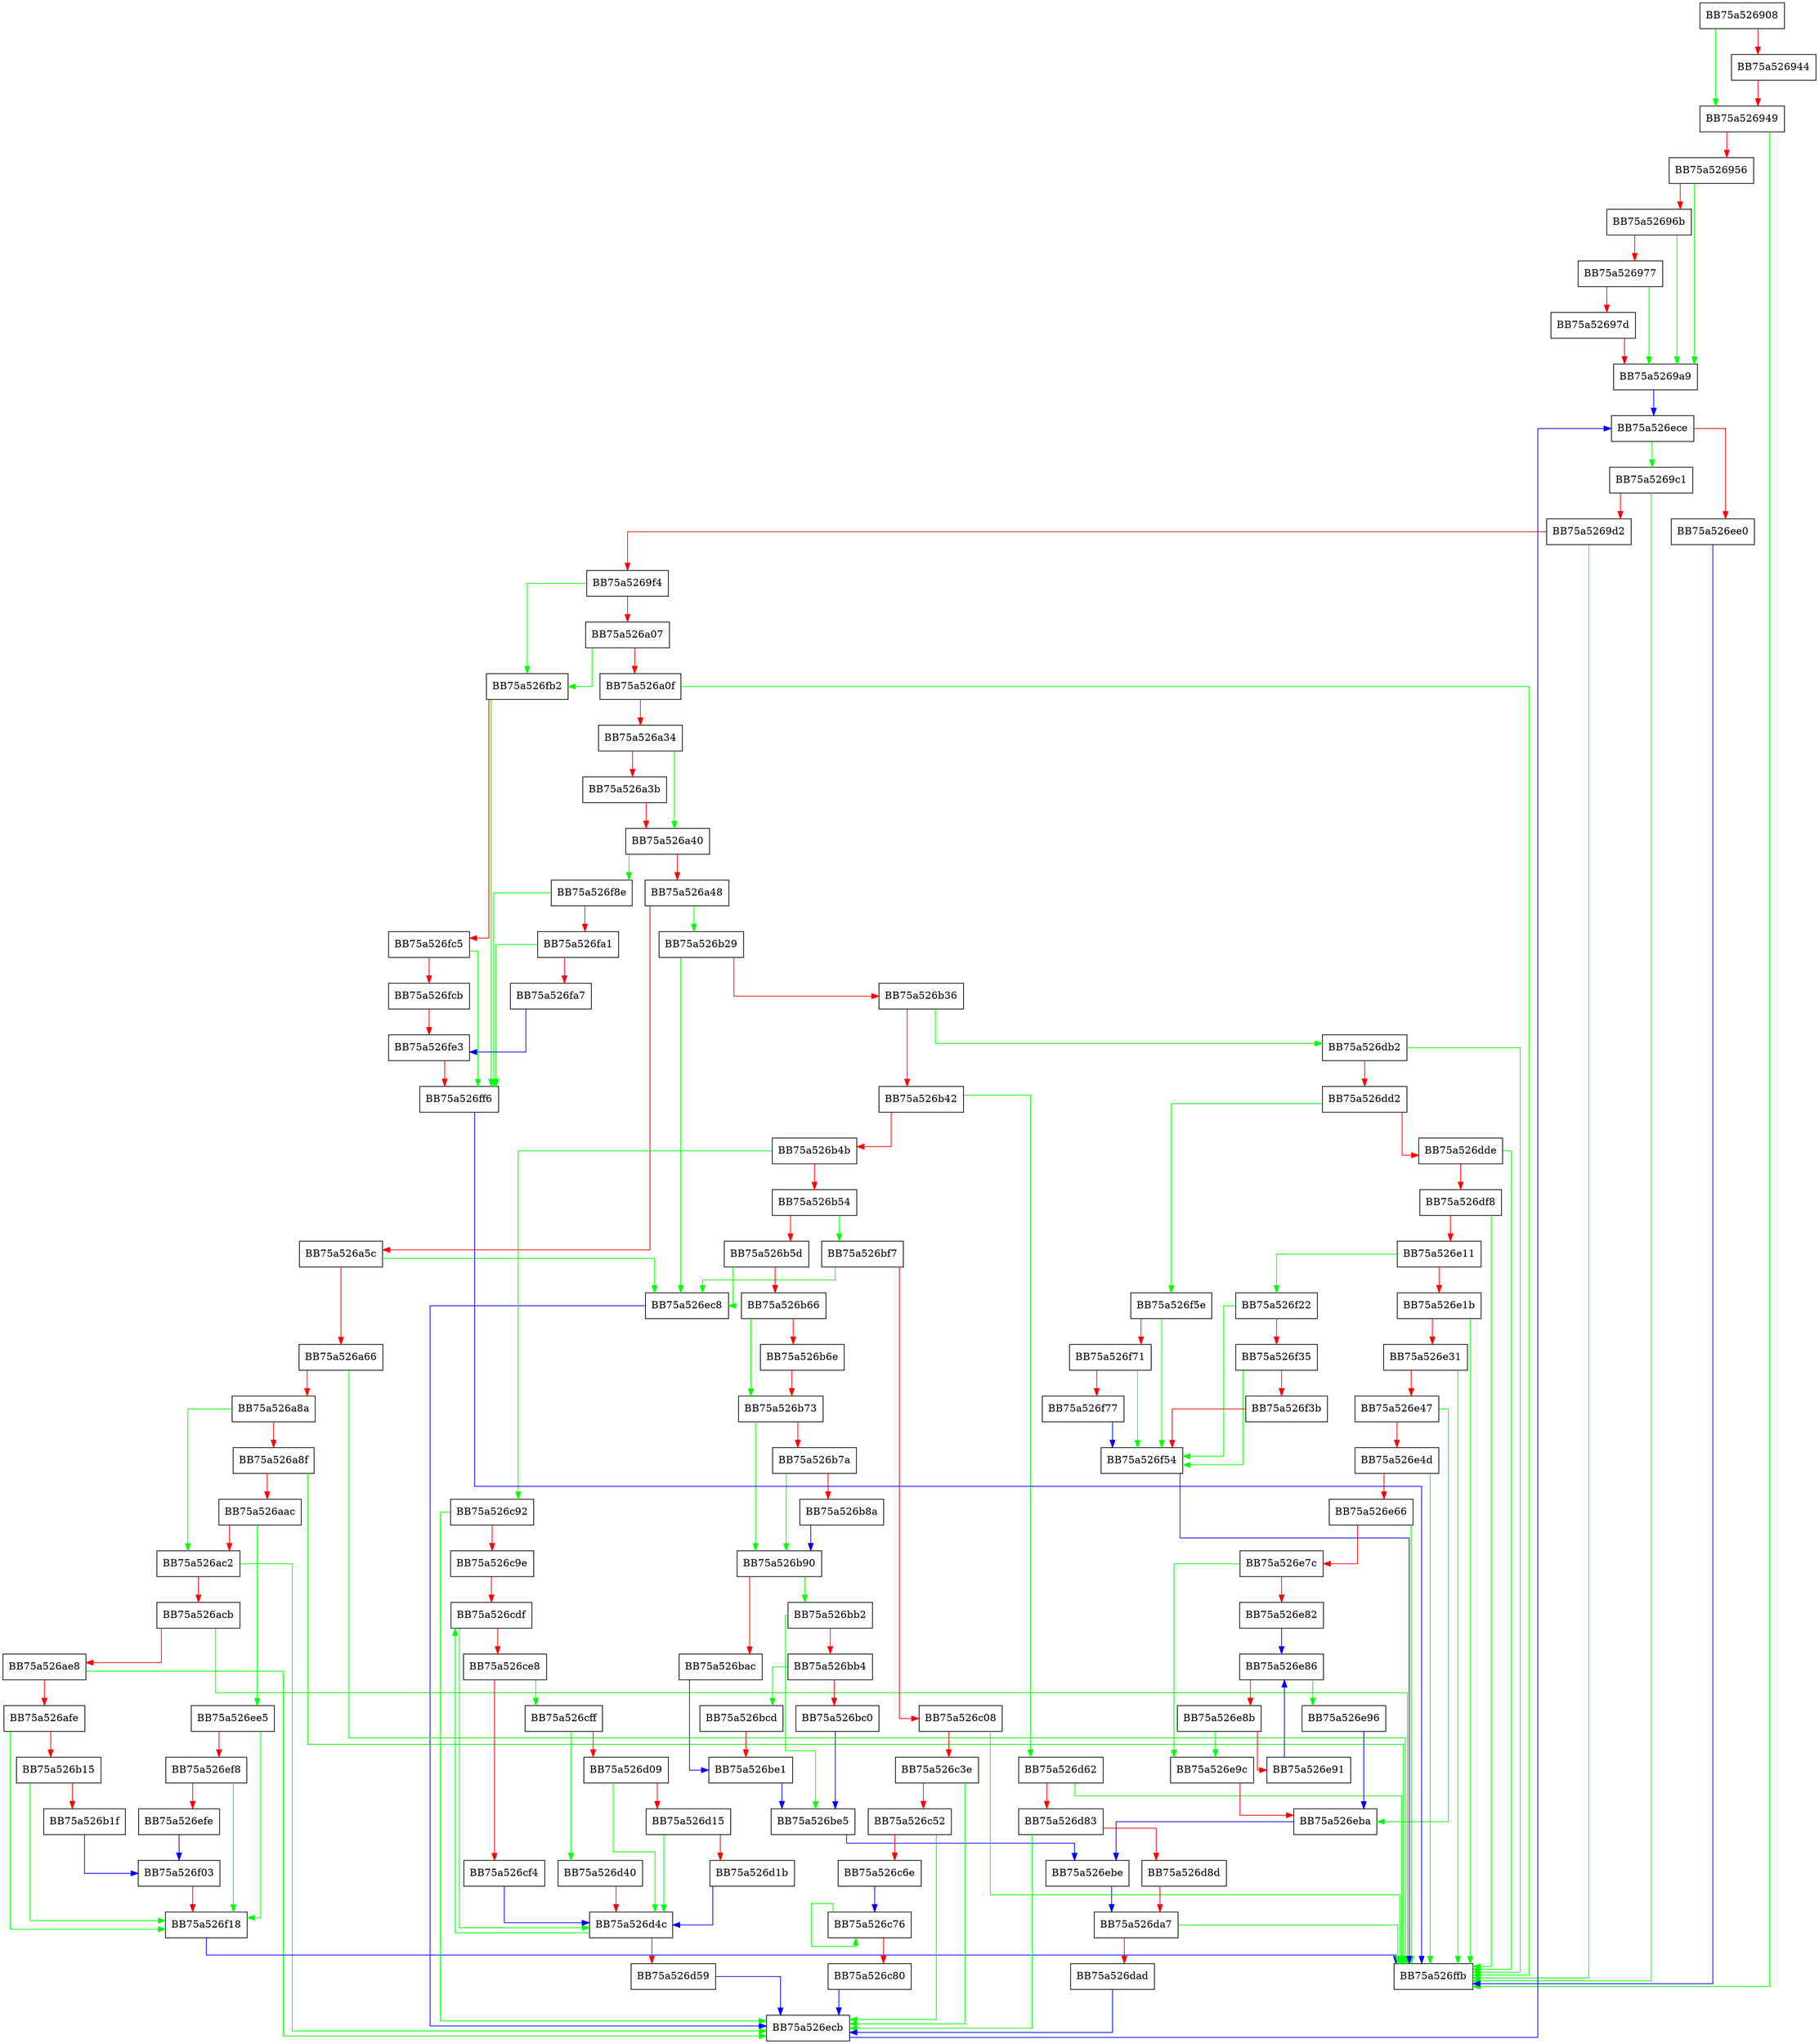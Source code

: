 digraph ProcessExtra {
  node [shape="box"];
  graph [splines=ortho];
  BB75a526908 -> BB75a526949 [color="green"];
  BB75a526908 -> BB75a526944 [color="red"];
  BB75a526944 -> BB75a526949 [color="red"];
  BB75a526949 -> BB75a526ffb [color="green"];
  BB75a526949 -> BB75a526956 [color="red"];
  BB75a526956 -> BB75a5269a9 [color="green"];
  BB75a526956 -> BB75a52696b [color="red"];
  BB75a52696b -> BB75a5269a9 [color="green"];
  BB75a52696b -> BB75a526977 [color="red"];
  BB75a526977 -> BB75a5269a9 [color="green"];
  BB75a526977 -> BB75a52697d [color="red"];
  BB75a52697d -> BB75a5269a9 [color="red"];
  BB75a5269a9 -> BB75a526ece [color="blue"];
  BB75a5269c1 -> BB75a526ffb [color="green"];
  BB75a5269c1 -> BB75a5269d2 [color="red"];
  BB75a5269d2 -> BB75a526ffb [color="green"];
  BB75a5269d2 -> BB75a5269f4 [color="red"];
  BB75a5269f4 -> BB75a526fb2 [color="green"];
  BB75a5269f4 -> BB75a526a07 [color="red"];
  BB75a526a07 -> BB75a526fb2 [color="green"];
  BB75a526a07 -> BB75a526a0f [color="red"];
  BB75a526a0f -> BB75a526ffb [color="green"];
  BB75a526a0f -> BB75a526a34 [color="red"];
  BB75a526a34 -> BB75a526a40 [color="green"];
  BB75a526a34 -> BB75a526a3b [color="red"];
  BB75a526a3b -> BB75a526a40 [color="red"];
  BB75a526a40 -> BB75a526f8e [color="green"];
  BB75a526a40 -> BB75a526a48 [color="red"];
  BB75a526a48 -> BB75a526b29 [color="green"];
  BB75a526a48 -> BB75a526a5c [color="red"];
  BB75a526a5c -> BB75a526ec8 [color="green"];
  BB75a526a5c -> BB75a526a66 [color="red"];
  BB75a526a66 -> BB75a526ffb [color="green"];
  BB75a526a66 -> BB75a526a8a [color="red"];
  BB75a526a8a -> BB75a526ac2 [color="green"];
  BB75a526a8a -> BB75a526a8f [color="red"];
  BB75a526a8f -> BB75a526ffb [color="green"];
  BB75a526a8f -> BB75a526aac [color="red"];
  BB75a526aac -> BB75a526ee5 [color="green"];
  BB75a526aac -> BB75a526ac2 [color="red"];
  BB75a526ac2 -> BB75a526ecb [color="green"];
  BB75a526ac2 -> BB75a526acb [color="red"];
  BB75a526acb -> BB75a526ffb [color="green"];
  BB75a526acb -> BB75a526ae8 [color="red"];
  BB75a526ae8 -> BB75a526ecb [color="green"];
  BB75a526ae8 -> BB75a526afe [color="red"];
  BB75a526afe -> BB75a526f18 [color="green"];
  BB75a526afe -> BB75a526b15 [color="red"];
  BB75a526b15 -> BB75a526f18 [color="green"];
  BB75a526b15 -> BB75a526b1f [color="red"];
  BB75a526b1f -> BB75a526f03 [color="blue"];
  BB75a526b29 -> BB75a526ec8 [color="green"];
  BB75a526b29 -> BB75a526b36 [color="red"];
  BB75a526b36 -> BB75a526db2 [color="green"];
  BB75a526b36 -> BB75a526b42 [color="red"];
  BB75a526b42 -> BB75a526d62 [color="green"];
  BB75a526b42 -> BB75a526b4b [color="red"];
  BB75a526b4b -> BB75a526c92 [color="green"];
  BB75a526b4b -> BB75a526b54 [color="red"];
  BB75a526b54 -> BB75a526bf7 [color="green"];
  BB75a526b54 -> BB75a526b5d [color="red"];
  BB75a526b5d -> BB75a526ec8 [color="green"];
  BB75a526b5d -> BB75a526b66 [color="red"];
  BB75a526b66 -> BB75a526b73 [color="green"];
  BB75a526b66 -> BB75a526b6e [color="red"];
  BB75a526b6e -> BB75a526b73 [color="red"];
  BB75a526b73 -> BB75a526b90 [color="green"];
  BB75a526b73 -> BB75a526b7a [color="red"];
  BB75a526b7a -> BB75a526b90 [color="green"];
  BB75a526b7a -> BB75a526b8a [color="red"];
  BB75a526b8a -> BB75a526b90 [color="blue"];
  BB75a526b90 -> BB75a526bb2 [color="green"];
  BB75a526b90 -> BB75a526bac [color="red"];
  BB75a526bac -> BB75a526be1 [color="blue"];
  BB75a526bb2 -> BB75a526be5 [color="green"];
  BB75a526bb2 -> BB75a526bb4 [color="red"];
  BB75a526bb4 -> BB75a526bcd [color="green"];
  BB75a526bb4 -> BB75a526bc0 [color="red"];
  BB75a526bc0 -> BB75a526be5 [color="blue"];
  BB75a526bcd -> BB75a526be1 [color="red"];
  BB75a526be1 -> BB75a526be5 [color="blue"];
  BB75a526be5 -> BB75a526ebe [color="blue"];
  BB75a526bf7 -> BB75a526ec8 [color="green"];
  BB75a526bf7 -> BB75a526c08 [color="red"];
  BB75a526c08 -> BB75a526ffb [color="green"];
  BB75a526c08 -> BB75a526c3e [color="red"];
  BB75a526c3e -> BB75a526ecb [color="green"];
  BB75a526c3e -> BB75a526c52 [color="red"];
  BB75a526c52 -> BB75a526ecb [color="green"];
  BB75a526c52 -> BB75a526c6e [color="red"];
  BB75a526c6e -> BB75a526c76 [color="blue"];
  BB75a526c76 -> BB75a526c76 [color="green"];
  BB75a526c76 -> BB75a526c80 [color="red"];
  BB75a526c80 -> BB75a526ecb [color="blue"];
  BB75a526c92 -> BB75a526ecb [color="green"];
  BB75a526c92 -> BB75a526c9e [color="red"];
  BB75a526c9e -> BB75a526cdf [color="red"];
  BB75a526cdf -> BB75a526d4c [color="green"];
  BB75a526cdf -> BB75a526ce8 [color="red"];
  BB75a526ce8 -> BB75a526cff [color="green"];
  BB75a526ce8 -> BB75a526cf4 [color="red"];
  BB75a526cf4 -> BB75a526d4c [color="blue"];
  BB75a526cff -> BB75a526d40 [color="green"];
  BB75a526cff -> BB75a526d09 [color="red"];
  BB75a526d09 -> BB75a526d4c [color="green"];
  BB75a526d09 -> BB75a526d15 [color="red"];
  BB75a526d15 -> BB75a526d4c [color="green"];
  BB75a526d15 -> BB75a526d1b [color="red"];
  BB75a526d1b -> BB75a526d4c [color="blue"];
  BB75a526d40 -> BB75a526d4c [color="red"];
  BB75a526d4c -> BB75a526cdf [color="green"];
  BB75a526d4c -> BB75a526d59 [color="red"];
  BB75a526d59 -> BB75a526ecb [color="blue"];
  BB75a526d62 -> BB75a526ffb [color="green"];
  BB75a526d62 -> BB75a526d83 [color="red"];
  BB75a526d83 -> BB75a526ecb [color="green"];
  BB75a526d83 -> BB75a526d8d [color="red"];
  BB75a526d8d -> BB75a526da7 [color="red"];
  BB75a526da7 -> BB75a526ffb [color="green"];
  BB75a526da7 -> BB75a526dad [color="red"];
  BB75a526dad -> BB75a526ecb [color="blue"];
  BB75a526db2 -> BB75a526ffb [color="green"];
  BB75a526db2 -> BB75a526dd2 [color="red"];
  BB75a526dd2 -> BB75a526f5e [color="green"];
  BB75a526dd2 -> BB75a526dde [color="red"];
  BB75a526dde -> BB75a526ffb [color="green"];
  BB75a526dde -> BB75a526df8 [color="red"];
  BB75a526df8 -> BB75a526ffb [color="green"];
  BB75a526df8 -> BB75a526e11 [color="red"];
  BB75a526e11 -> BB75a526f22 [color="green"];
  BB75a526e11 -> BB75a526e1b [color="red"];
  BB75a526e1b -> BB75a526ffb [color="green"];
  BB75a526e1b -> BB75a526e31 [color="red"];
  BB75a526e31 -> BB75a526ffb [color="green"];
  BB75a526e31 -> BB75a526e47 [color="red"];
  BB75a526e47 -> BB75a526eba [color="green"];
  BB75a526e47 -> BB75a526e4d [color="red"];
  BB75a526e4d -> BB75a526ffb [color="green"];
  BB75a526e4d -> BB75a526e66 [color="red"];
  BB75a526e66 -> BB75a526ffb [color="green"];
  BB75a526e66 -> BB75a526e7c [color="red"];
  BB75a526e7c -> BB75a526e9c [color="green"];
  BB75a526e7c -> BB75a526e82 [color="red"];
  BB75a526e82 -> BB75a526e86 [color="blue"];
  BB75a526e86 -> BB75a526e96 [color="green"];
  BB75a526e86 -> BB75a526e8b [color="red"];
  BB75a526e8b -> BB75a526e9c [color="green"];
  BB75a526e8b -> BB75a526e91 [color="red"];
  BB75a526e91 -> BB75a526e86 [color="blue"];
  BB75a526e96 -> BB75a526eba [color="blue"];
  BB75a526e9c -> BB75a526eba [color="red"];
  BB75a526eba -> BB75a526ebe [color="blue"];
  BB75a526ebe -> BB75a526da7 [color="blue"];
  BB75a526ec8 -> BB75a526ecb [color="blue"];
  BB75a526ecb -> BB75a526ece [color="blue"];
  BB75a526ece -> BB75a5269c1 [color="green"];
  BB75a526ece -> BB75a526ee0 [color="red"];
  BB75a526ee0 -> BB75a526ffb [color="blue"];
  BB75a526ee5 -> BB75a526f18 [color="green"];
  BB75a526ee5 -> BB75a526ef8 [color="red"];
  BB75a526ef8 -> BB75a526f18 [color="green"];
  BB75a526ef8 -> BB75a526efe [color="red"];
  BB75a526efe -> BB75a526f03 [color="blue"];
  BB75a526f03 -> BB75a526f18 [color="red"];
  BB75a526f18 -> BB75a526ffb [color="blue"];
  BB75a526f22 -> BB75a526f54 [color="green"];
  BB75a526f22 -> BB75a526f35 [color="red"];
  BB75a526f35 -> BB75a526f54 [color="green"];
  BB75a526f35 -> BB75a526f3b [color="red"];
  BB75a526f3b -> BB75a526f54 [color="red"];
  BB75a526f54 -> BB75a526ffb [color="blue"];
  BB75a526f5e -> BB75a526f54 [color="green"];
  BB75a526f5e -> BB75a526f71 [color="red"];
  BB75a526f71 -> BB75a526f54 [color="green"];
  BB75a526f71 -> BB75a526f77 [color="red"];
  BB75a526f77 -> BB75a526f54 [color="blue"];
  BB75a526f8e -> BB75a526ff6 [color="green"];
  BB75a526f8e -> BB75a526fa1 [color="red"];
  BB75a526fa1 -> BB75a526ff6 [color="green"];
  BB75a526fa1 -> BB75a526fa7 [color="red"];
  BB75a526fa7 -> BB75a526fe3 [color="blue"];
  BB75a526fb2 -> BB75a526ff6 [color="green"];
  BB75a526fb2 -> BB75a526fc5 [color="red"];
  BB75a526fc5 -> BB75a526ff6 [color="green"];
  BB75a526fc5 -> BB75a526fcb [color="red"];
  BB75a526fcb -> BB75a526fe3 [color="red"];
  BB75a526fe3 -> BB75a526ff6 [color="red"];
  BB75a526ff6 -> BB75a526ffb [color="blue"];
}